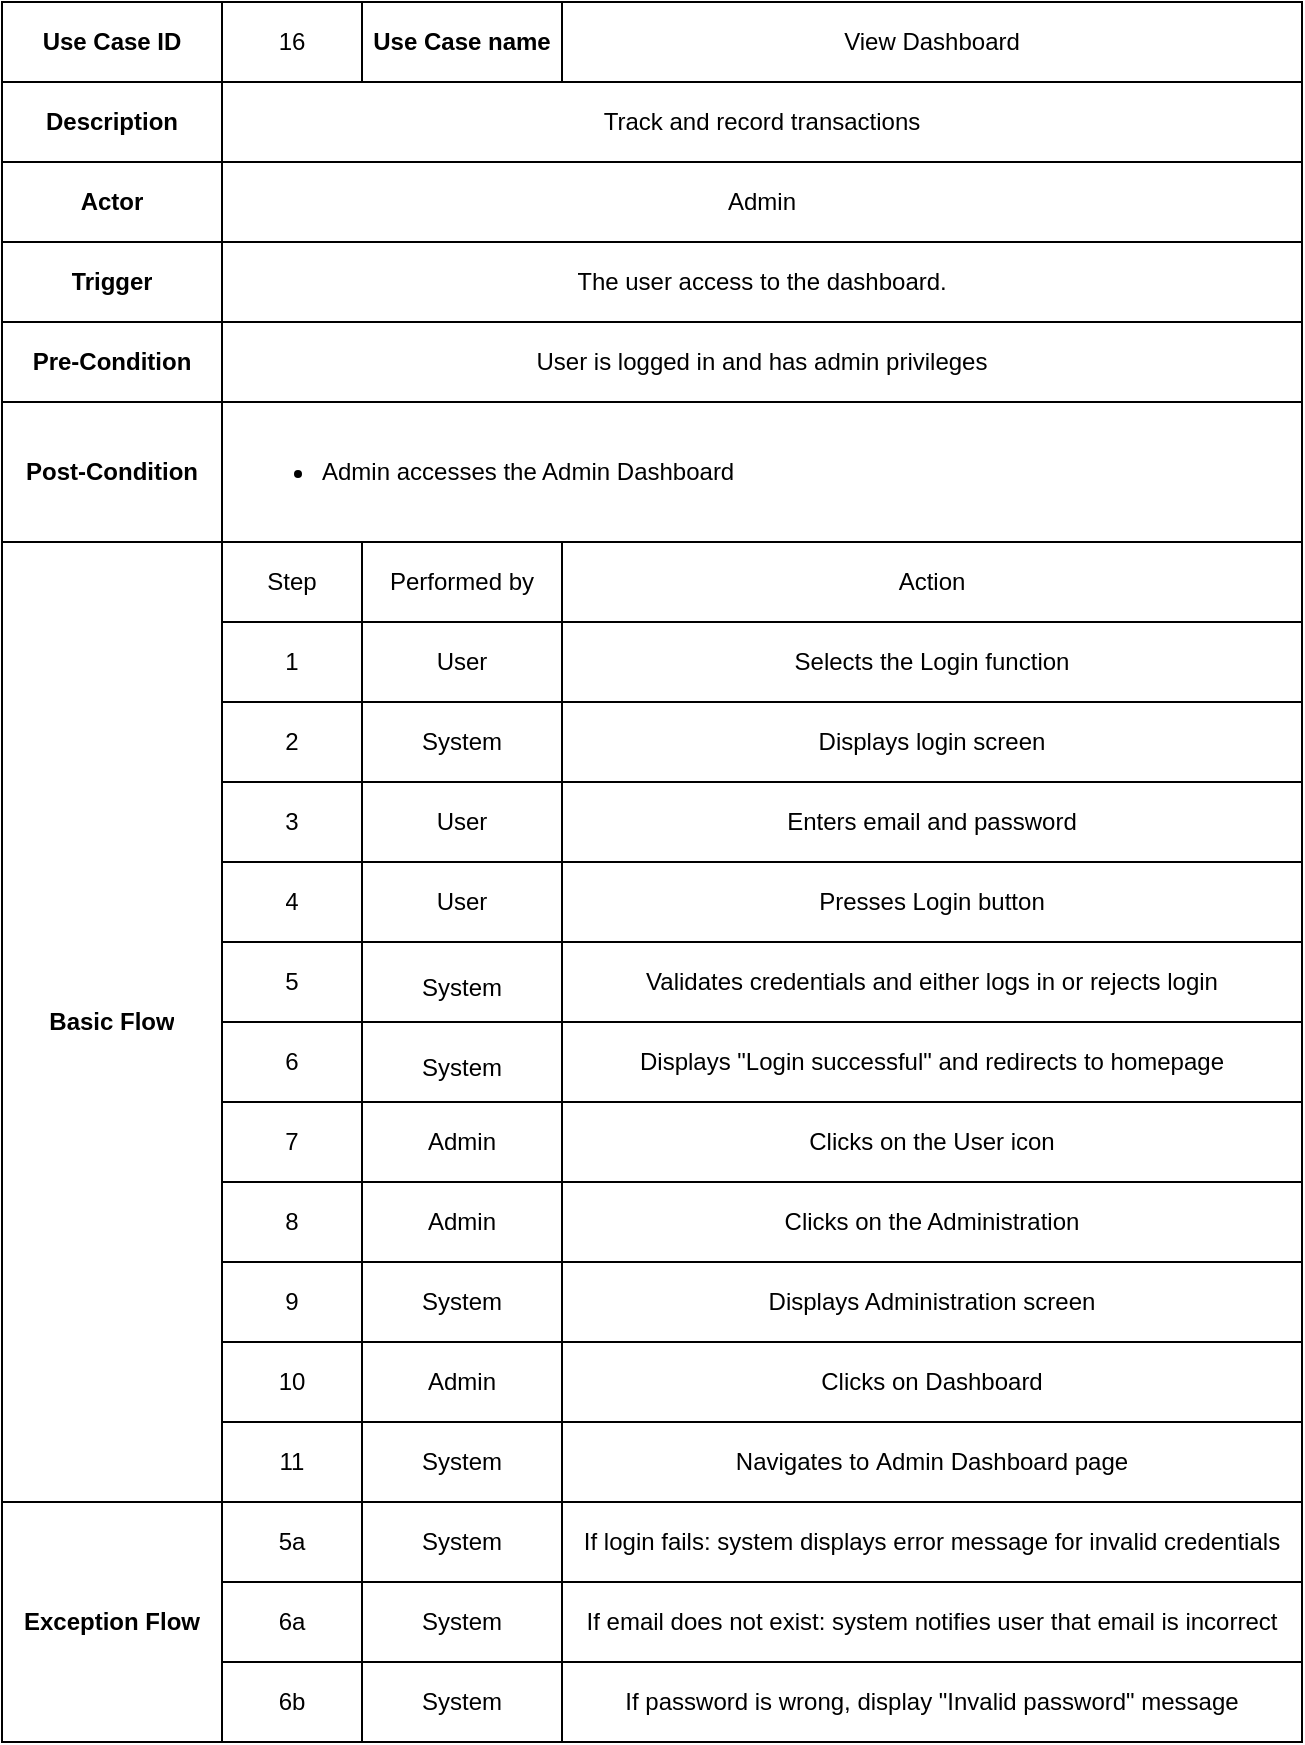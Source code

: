 <mxfile version="26.2.15">
  <diagram name="Page-1" id="wkvMPfwWF0B0VFoY-71S">
    <mxGraphModel dx="3033" dy="1995" grid="1" gridSize="10" guides="1" tooltips="1" connect="1" arrows="1" fold="1" page="1" pageScale="1" pageWidth="850" pageHeight="1100" math="0" shadow="0">
      <root>
        <mxCell id="0" />
        <mxCell id="1" parent="0" />
        <mxCell id="bOydSgZBLQBoUM40e2X1-82" value="" style="shape=table;startSize=0;container=1;collapsible=0;childLayout=tableLayout;labelBackgroundColor=none;" vertex="1" parent="1">
          <mxGeometry x="690" y="30" width="650" height="870.0" as="geometry" />
        </mxCell>
        <mxCell id="bOydSgZBLQBoUM40e2X1-83" value="" style="shape=tableRow;horizontal=0;startSize=0;swimlaneHead=0;swimlaneBody=0;top=0;left=0;bottom=0;right=0;collapsible=0;dropTarget=0;fillColor=none;points=[[0,0.5],[1,0.5]];portConstraint=eastwest;labelBackgroundColor=none;" vertex="1" parent="bOydSgZBLQBoUM40e2X1-82">
          <mxGeometry width="650" height="40" as="geometry" />
        </mxCell>
        <mxCell id="bOydSgZBLQBoUM40e2X1-84" value="Use Case ID" style="shape=partialRectangle;html=1;whiteSpace=wrap;connectable=0;overflow=hidden;fillColor=none;top=0;left=0;bottom=0;right=0;pointerEvents=1;fontStyle=1;labelBackgroundColor=none;" vertex="1" parent="bOydSgZBLQBoUM40e2X1-83">
          <mxGeometry width="110" height="40" as="geometry">
            <mxRectangle width="110" height="40" as="alternateBounds" />
          </mxGeometry>
        </mxCell>
        <mxCell id="bOydSgZBLQBoUM40e2X1-85" value="16" style="shape=partialRectangle;html=1;whiteSpace=wrap;connectable=0;overflow=hidden;fillColor=none;top=0;left=0;bottom=0;right=0;pointerEvents=1;labelBackgroundColor=none;" vertex="1" parent="bOydSgZBLQBoUM40e2X1-83">
          <mxGeometry x="110" width="70" height="40" as="geometry">
            <mxRectangle width="70" height="40" as="alternateBounds" />
          </mxGeometry>
        </mxCell>
        <mxCell id="bOydSgZBLQBoUM40e2X1-86" value="Use Case name" style="shape=partialRectangle;html=1;whiteSpace=wrap;connectable=0;overflow=hidden;fillColor=none;top=0;left=0;bottom=0;right=0;pointerEvents=1;fontStyle=1;labelBackgroundColor=none;" vertex="1" parent="bOydSgZBLQBoUM40e2X1-83">
          <mxGeometry x="180" width="100" height="40" as="geometry">
            <mxRectangle width="100" height="40" as="alternateBounds" />
          </mxGeometry>
        </mxCell>
        <mxCell id="bOydSgZBLQBoUM40e2X1-87" value="View Dashboard" style="shape=partialRectangle;html=1;whiteSpace=wrap;connectable=0;overflow=hidden;fillColor=none;top=0;left=0;bottom=0;right=0;pointerEvents=1;labelBackgroundColor=none;" vertex="1" parent="bOydSgZBLQBoUM40e2X1-83">
          <mxGeometry x="280" width="370" height="40" as="geometry">
            <mxRectangle width="370" height="40" as="alternateBounds" />
          </mxGeometry>
        </mxCell>
        <mxCell id="bOydSgZBLQBoUM40e2X1-88" style="shape=tableRow;horizontal=0;startSize=0;swimlaneHead=0;swimlaneBody=0;top=0;left=0;bottom=0;right=0;collapsible=0;dropTarget=0;fillColor=none;points=[[0,0.5],[1,0.5]];portConstraint=eastwest;align=left;labelBackgroundColor=none;" vertex="1" parent="bOydSgZBLQBoUM40e2X1-82">
          <mxGeometry y="40" width="650" height="40" as="geometry" />
        </mxCell>
        <mxCell id="bOydSgZBLQBoUM40e2X1-89" value="Description" style="shape=partialRectangle;html=1;whiteSpace=wrap;connectable=0;overflow=hidden;fillColor=none;top=0;left=0;bottom=0;right=0;pointerEvents=1;fontStyle=1;labelBackgroundColor=none;" vertex="1" parent="bOydSgZBLQBoUM40e2X1-88">
          <mxGeometry width="110" height="40" as="geometry">
            <mxRectangle width="110" height="40" as="alternateBounds" />
          </mxGeometry>
        </mxCell>
        <mxCell id="bOydSgZBLQBoUM40e2X1-90" value="&lt;div align=&quot;center&quot;&gt;Track and record transactions&lt;/div&gt;" style="shape=partialRectangle;html=1;whiteSpace=wrap;connectable=0;overflow=hidden;fillColor=none;top=0;left=0;bottom=0;right=0;pointerEvents=1;rowspan=1;colspan=3;align=center;spacingLeft=0;spacing=2;spacingRight=0;spacingBottom=0;spacingTop=0;labelBackgroundColor=none;" vertex="1" parent="bOydSgZBLQBoUM40e2X1-88">
          <mxGeometry x="110" width="540" height="40" as="geometry">
            <mxRectangle width="70" height="40" as="alternateBounds" />
          </mxGeometry>
        </mxCell>
        <mxCell id="bOydSgZBLQBoUM40e2X1-91" style="shape=partialRectangle;html=1;whiteSpace=wrap;connectable=0;overflow=hidden;fillColor=none;top=0;left=0;bottom=0;right=0;pointerEvents=1;labelBackgroundColor=none;" vertex="1" visible="0" parent="bOydSgZBLQBoUM40e2X1-88">
          <mxGeometry x="180" width="100" height="40" as="geometry">
            <mxRectangle width="100" height="40" as="alternateBounds" />
          </mxGeometry>
        </mxCell>
        <mxCell id="bOydSgZBLQBoUM40e2X1-92" style="shape=partialRectangle;html=1;whiteSpace=wrap;connectable=0;overflow=hidden;fillColor=none;top=0;left=0;bottom=0;right=0;pointerEvents=1;labelBackgroundColor=none;" vertex="1" visible="0" parent="bOydSgZBLQBoUM40e2X1-88">
          <mxGeometry x="280" width="370" height="40" as="geometry">
            <mxRectangle width="370" height="40" as="alternateBounds" />
          </mxGeometry>
        </mxCell>
        <mxCell id="bOydSgZBLQBoUM40e2X1-93" value="" style="shape=tableRow;horizontal=0;startSize=0;swimlaneHead=0;swimlaneBody=0;top=0;left=0;bottom=0;right=0;collapsible=0;dropTarget=0;fillColor=none;points=[[0,0.5],[1,0.5]];portConstraint=eastwest;labelBackgroundColor=none;" vertex="1" parent="bOydSgZBLQBoUM40e2X1-82">
          <mxGeometry y="80" width="650" height="40" as="geometry" />
        </mxCell>
        <mxCell id="bOydSgZBLQBoUM40e2X1-94" value="Actor" style="shape=partialRectangle;html=1;whiteSpace=wrap;connectable=0;overflow=hidden;fillColor=none;top=0;left=0;bottom=0;right=0;pointerEvents=1;fontStyle=1;labelBackgroundColor=none;" vertex="1" parent="bOydSgZBLQBoUM40e2X1-93">
          <mxGeometry width="110" height="40" as="geometry">
            <mxRectangle width="110" height="40" as="alternateBounds" />
          </mxGeometry>
        </mxCell>
        <mxCell id="bOydSgZBLQBoUM40e2X1-95" value="&lt;div align=&quot;center&quot;&gt;Admin&lt;/div&gt;" style="shape=partialRectangle;html=1;whiteSpace=wrap;connectable=0;overflow=hidden;fillColor=none;top=0;left=0;bottom=0;right=0;pointerEvents=1;rowspan=1;colspan=3;align=center;spacingLeft=0;spacing=2;spacingRight=0;spacingBottom=0;spacingTop=0;labelBackgroundColor=none;" vertex="1" parent="bOydSgZBLQBoUM40e2X1-93">
          <mxGeometry x="110" width="540" height="40" as="geometry">
            <mxRectangle width="70" height="40" as="alternateBounds" />
          </mxGeometry>
        </mxCell>
        <mxCell id="bOydSgZBLQBoUM40e2X1-96" value="" style="shape=partialRectangle;html=1;whiteSpace=wrap;connectable=0;overflow=hidden;fillColor=none;top=0;left=0;bottom=0;right=0;pointerEvents=1;labelBackgroundColor=none;" vertex="1" visible="0" parent="bOydSgZBLQBoUM40e2X1-93">
          <mxGeometry x="180" width="100" height="40" as="geometry">
            <mxRectangle width="100" height="40" as="alternateBounds" />
          </mxGeometry>
        </mxCell>
        <mxCell id="bOydSgZBLQBoUM40e2X1-97" value="" style="shape=partialRectangle;html=1;whiteSpace=wrap;connectable=0;overflow=hidden;fillColor=none;top=0;left=0;bottom=0;right=0;pointerEvents=1;labelBackgroundColor=none;" vertex="1" visible="0" parent="bOydSgZBLQBoUM40e2X1-93">
          <mxGeometry x="280" width="370" height="40" as="geometry">
            <mxRectangle width="370" height="40" as="alternateBounds" />
          </mxGeometry>
        </mxCell>
        <mxCell id="bOydSgZBLQBoUM40e2X1-98" style="shape=tableRow;horizontal=0;startSize=0;swimlaneHead=0;swimlaneBody=0;top=0;left=0;bottom=0;right=0;collapsible=0;dropTarget=0;fillColor=none;points=[[0,0.5],[1,0.5]];portConstraint=eastwest;labelBackgroundColor=none;" vertex="1" parent="bOydSgZBLQBoUM40e2X1-82">
          <mxGeometry y="120" width="650" height="40" as="geometry" />
        </mxCell>
        <mxCell id="bOydSgZBLQBoUM40e2X1-99" value="Trigger" style="shape=partialRectangle;html=1;whiteSpace=wrap;connectable=0;overflow=hidden;fillColor=none;top=0;left=0;bottom=0;right=0;pointerEvents=1;fontStyle=1;labelBackgroundColor=none;" vertex="1" parent="bOydSgZBLQBoUM40e2X1-98">
          <mxGeometry width="110" height="40" as="geometry">
            <mxRectangle width="110" height="40" as="alternateBounds" />
          </mxGeometry>
        </mxCell>
        <mxCell id="bOydSgZBLQBoUM40e2X1-100" value="&lt;div align=&quot;center&quot;&gt;The user access to the dashboard.&lt;/div&gt;" style="shape=partialRectangle;html=1;whiteSpace=wrap;connectable=0;overflow=hidden;fillColor=none;top=0;left=0;bottom=0;right=0;pointerEvents=1;rowspan=1;colspan=3;align=center;spacingLeft=0;spacing=2;spacingRight=0;spacingBottom=0;spacingTop=0;labelBackgroundColor=none;" vertex="1" parent="bOydSgZBLQBoUM40e2X1-98">
          <mxGeometry x="110" width="540" height="40" as="geometry">
            <mxRectangle width="70" height="40" as="alternateBounds" />
          </mxGeometry>
        </mxCell>
        <mxCell id="bOydSgZBLQBoUM40e2X1-101" style="shape=partialRectangle;html=1;whiteSpace=wrap;connectable=0;overflow=hidden;fillColor=none;top=0;left=0;bottom=0;right=0;pointerEvents=1;labelBackgroundColor=none;" vertex="1" visible="0" parent="bOydSgZBLQBoUM40e2X1-98">
          <mxGeometry x="180" width="100" height="40" as="geometry">
            <mxRectangle width="100" height="40" as="alternateBounds" />
          </mxGeometry>
        </mxCell>
        <mxCell id="bOydSgZBLQBoUM40e2X1-102" style="shape=partialRectangle;html=1;whiteSpace=wrap;connectable=0;overflow=hidden;fillColor=none;top=0;left=0;bottom=0;right=0;pointerEvents=1;labelBackgroundColor=none;" vertex="1" visible="0" parent="bOydSgZBLQBoUM40e2X1-98">
          <mxGeometry x="280" width="370" height="40" as="geometry">
            <mxRectangle width="370" height="40" as="alternateBounds" />
          </mxGeometry>
        </mxCell>
        <mxCell id="bOydSgZBLQBoUM40e2X1-103" value="" style="shape=tableRow;horizontal=0;startSize=0;swimlaneHead=0;swimlaneBody=0;top=0;left=0;bottom=0;right=0;collapsible=0;dropTarget=0;fillColor=none;points=[[0,0.5],[1,0.5]];portConstraint=eastwest;labelBackgroundColor=none;" vertex="1" parent="bOydSgZBLQBoUM40e2X1-82">
          <mxGeometry y="160" width="650" height="40" as="geometry" />
        </mxCell>
        <mxCell id="bOydSgZBLQBoUM40e2X1-104" value="Pre-Condition" style="shape=partialRectangle;html=1;whiteSpace=wrap;connectable=0;overflow=hidden;fillColor=none;top=0;left=0;bottom=0;right=0;pointerEvents=1;fontStyle=1;labelBackgroundColor=none;" vertex="1" parent="bOydSgZBLQBoUM40e2X1-103">
          <mxGeometry width="110" height="40" as="geometry">
            <mxRectangle width="110" height="40" as="alternateBounds" />
          </mxGeometry>
        </mxCell>
        <mxCell id="bOydSgZBLQBoUM40e2X1-105" value="&lt;div align=&quot;center&quot;&gt;User is logged in and has admin privileges&lt;/div&gt;" style="shape=partialRectangle;html=1;whiteSpace=wrap;connectable=0;overflow=hidden;fillColor=none;top=0;left=0;bottom=0;right=0;pointerEvents=1;rowspan=1;colspan=3;align=center;spacingLeft=0;spacing=2;spacingRight=0;spacingBottom=0;spacingTop=0;labelBackgroundColor=none;" vertex="1" parent="bOydSgZBLQBoUM40e2X1-103">
          <mxGeometry x="110" width="540" height="40" as="geometry">
            <mxRectangle width="70" height="40" as="alternateBounds" />
          </mxGeometry>
        </mxCell>
        <mxCell id="bOydSgZBLQBoUM40e2X1-106" value="" style="shape=partialRectangle;html=1;whiteSpace=wrap;connectable=0;overflow=hidden;fillColor=none;top=0;left=0;bottom=0;right=0;pointerEvents=1;labelBackgroundColor=none;" vertex="1" visible="0" parent="bOydSgZBLQBoUM40e2X1-103">
          <mxGeometry x="180" width="100" height="40" as="geometry">
            <mxRectangle width="100" height="40" as="alternateBounds" />
          </mxGeometry>
        </mxCell>
        <mxCell id="bOydSgZBLQBoUM40e2X1-107" value="" style="shape=partialRectangle;html=1;whiteSpace=wrap;connectable=0;overflow=hidden;fillColor=none;top=0;left=0;bottom=0;right=0;pointerEvents=1;labelBackgroundColor=none;" vertex="1" visible="0" parent="bOydSgZBLQBoUM40e2X1-103">
          <mxGeometry x="280" width="370" height="40" as="geometry">
            <mxRectangle width="370" height="40" as="alternateBounds" />
          </mxGeometry>
        </mxCell>
        <mxCell id="bOydSgZBLQBoUM40e2X1-108" style="shape=tableRow;horizontal=0;startSize=0;swimlaneHead=0;swimlaneBody=0;top=0;left=0;bottom=0;right=0;collapsible=0;dropTarget=0;fillColor=none;points=[[0,0.5],[1,0.5]];portConstraint=eastwest;labelBackgroundColor=none;" vertex="1" parent="bOydSgZBLQBoUM40e2X1-82">
          <mxGeometry y="200" width="650" height="70" as="geometry" />
        </mxCell>
        <mxCell id="bOydSgZBLQBoUM40e2X1-109" value="&lt;div&gt;Post-Condition&lt;/div&gt;" style="shape=partialRectangle;html=1;whiteSpace=wrap;connectable=0;overflow=hidden;fillColor=none;top=0;left=0;bottom=0;right=0;pointerEvents=1;fontStyle=1;labelBackgroundColor=none;" vertex="1" parent="bOydSgZBLQBoUM40e2X1-108">
          <mxGeometry width="110" height="70" as="geometry">
            <mxRectangle width="110" height="70" as="alternateBounds" />
          </mxGeometry>
        </mxCell>
        <mxCell id="bOydSgZBLQBoUM40e2X1-110" value="&lt;div style=&quot;line-height: 160%;&quot;&gt;&lt;ul&gt;&lt;li&gt;&lt;span style=&quot;text-align: center;&quot;&gt;Admin accesses the Admin Dashboard&lt;/span&gt;&lt;/li&gt;&lt;/ul&gt;&lt;/div&gt;" style="shape=partialRectangle;html=1;whiteSpace=wrap;connectable=0;overflow=hidden;fillColor=none;top=0;left=0;bottom=0;right=0;pointerEvents=1;rowspan=1;colspan=3;align=left;spacingLeft=10;spacing=0;labelBackgroundColor=none;" vertex="1" parent="bOydSgZBLQBoUM40e2X1-108">
          <mxGeometry x="110" width="540" height="70" as="geometry">
            <mxRectangle width="70" height="70" as="alternateBounds" />
          </mxGeometry>
        </mxCell>
        <mxCell id="bOydSgZBLQBoUM40e2X1-111" style="shape=partialRectangle;html=1;whiteSpace=wrap;connectable=0;overflow=hidden;fillColor=none;top=0;left=0;bottom=0;right=0;pointerEvents=1;labelBackgroundColor=none;" vertex="1" visible="0" parent="bOydSgZBLQBoUM40e2X1-108">
          <mxGeometry x="180" width="100" height="70" as="geometry">
            <mxRectangle width="100" height="70" as="alternateBounds" />
          </mxGeometry>
        </mxCell>
        <mxCell id="bOydSgZBLQBoUM40e2X1-112" style="shape=partialRectangle;html=1;whiteSpace=wrap;connectable=0;overflow=hidden;fillColor=none;top=0;left=0;bottom=0;right=0;pointerEvents=1;labelBackgroundColor=none;" vertex="1" visible="0" parent="bOydSgZBLQBoUM40e2X1-108">
          <mxGeometry x="280" width="370" height="70" as="geometry">
            <mxRectangle width="370" height="70" as="alternateBounds" />
          </mxGeometry>
        </mxCell>
        <mxCell id="bOydSgZBLQBoUM40e2X1-113" value="" style="shape=tableRow;horizontal=0;startSize=0;swimlaneHead=0;swimlaneBody=0;top=0;left=0;bottom=0;right=0;collapsible=0;dropTarget=0;fillColor=none;points=[[0,0.5],[1,0.5]];portConstraint=eastwest;labelBackgroundColor=none;" vertex="1" parent="bOydSgZBLQBoUM40e2X1-82">
          <mxGeometry y="270" width="650" height="40" as="geometry" />
        </mxCell>
        <mxCell id="bOydSgZBLQBoUM40e2X1-114" value="Basic Flow" style="shape=partialRectangle;html=1;whiteSpace=wrap;connectable=0;overflow=hidden;fillColor=none;top=0;left=0;bottom=0;right=0;pointerEvents=1;fontStyle=1;labelBackgroundColor=none;rowspan=12;colspan=1;" vertex="1" parent="bOydSgZBLQBoUM40e2X1-113">
          <mxGeometry width="110" height="480" as="geometry">
            <mxRectangle width="110" height="40" as="alternateBounds" />
          </mxGeometry>
        </mxCell>
        <mxCell id="bOydSgZBLQBoUM40e2X1-115" value="Step" style="shape=partialRectangle;html=1;whiteSpace=wrap;connectable=0;overflow=hidden;fillColor=none;top=0;left=0;bottom=0;right=0;pointerEvents=1;labelBackgroundColor=none;" vertex="1" parent="bOydSgZBLQBoUM40e2X1-113">
          <mxGeometry x="110" width="70" height="40" as="geometry">
            <mxRectangle width="70" height="40" as="alternateBounds" />
          </mxGeometry>
        </mxCell>
        <mxCell id="bOydSgZBLQBoUM40e2X1-116" value="Performed by" style="shape=partialRectangle;html=1;whiteSpace=wrap;connectable=0;overflow=hidden;fillColor=none;top=0;left=0;bottom=0;right=0;pointerEvents=1;labelBackgroundColor=none;" vertex="1" parent="bOydSgZBLQBoUM40e2X1-113">
          <mxGeometry x="180" width="100" height="40" as="geometry">
            <mxRectangle width="100" height="40" as="alternateBounds" />
          </mxGeometry>
        </mxCell>
        <mxCell id="bOydSgZBLQBoUM40e2X1-117" value="Action" style="shape=partialRectangle;html=1;whiteSpace=wrap;connectable=0;overflow=hidden;fillColor=none;top=0;left=0;bottom=0;right=0;pointerEvents=1;labelBackgroundColor=none;" vertex="1" parent="bOydSgZBLQBoUM40e2X1-113">
          <mxGeometry x="280" width="370" height="40" as="geometry">
            <mxRectangle width="370" height="40" as="alternateBounds" />
          </mxGeometry>
        </mxCell>
        <mxCell id="bOydSgZBLQBoUM40e2X1-118" value="" style="shape=tableRow;horizontal=0;startSize=0;swimlaneHead=0;swimlaneBody=0;top=0;left=0;bottom=0;right=0;collapsible=0;dropTarget=0;fillColor=none;points=[[0,0.5],[1,0.5]];portConstraint=eastwest;labelBackgroundColor=none;" vertex="1" parent="bOydSgZBLQBoUM40e2X1-82">
          <mxGeometry y="310" width="650" height="40" as="geometry" />
        </mxCell>
        <mxCell id="bOydSgZBLQBoUM40e2X1-119" value="" style="shape=partialRectangle;html=1;whiteSpace=wrap;connectable=0;overflow=hidden;fillColor=none;top=0;left=0;bottom=0;right=0;pointerEvents=1;labelBackgroundColor=none;" vertex="1" visible="0" parent="bOydSgZBLQBoUM40e2X1-118">
          <mxGeometry width="110" height="40" as="geometry">
            <mxRectangle width="110" height="40" as="alternateBounds" />
          </mxGeometry>
        </mxCell>
        <mxCell id="bOydSgZBLQBoUM40e2X1-120" value="1" style="shape=partialRectangle;html=1;whiteSpace=wrap;connectable=0;overflow=hidden;fillColor=none;top=0;left=0;bottom=0;right=0;pointerEvents=1;labelBackgroundColor=none;" vertex="1" parent="bOydSgZBLQBoUM40e2X1-118">
          <mxGeometry x="110" width="70" height="40" as="geometry">
            <mxRectangle width="70" height="40" as="alternateBounds" />
          </mxGeometry>
        </mxCell>
        <mxCell id="bOydSgZBLQBoUM40e2X1-121" value="User" style="shape=partialRectangle;html=1;whiteSpace=wrap;connectable=0;overflow=hidden;fillColor=none;top=0;left=0;bottom=0;right=0;pointerEvents=1;labelBackgroundColor=none;" vertex="1" parent="bOydSgZBLQBoUM40e2X1-118">
          <mxGeometry x="180" width="100" height="40" as="geometry">
            <mxRectangle width="100" height="40" as="alternateBounds" />
          </mxGeometry>
        </mxCell>
        <mxCell id="bOydSgZBLQBoUM40e2X1-122" value="Selects the Login function" style="shape=partialRectangle;html=1;whiteSpace=wrap;connectable=0;overflow=hidden;fillColor=none;top=0;left=0;bottom=0;right=0;pointerEvents=1;labelBackgroundColor=none;" vertex="1" parent="bOydSgZBLQBoUM40e2X1-118">
          <mxGeometry x="280" width="370" height="40" as="geometry">
            <mxRectangle width="370" height="40" as="alternateBounds" />
          </mxGeometry>
        </mxCell>
        <mxCell id="bOydSgZBLQBoUM40e2X1-123" value="" style="shape=tableRow;horizontal=0;startSize=0;swimlaneHead=0;swimlaneBody=0;top=0;left=0;bottom=0;right=0;collapsible=0;dropTarget=0;fillColor=none;points=[[0,0.5],[1,0.5]];portConstraint=eastwest;labelBackgroundColor=none;" vertex="1" parent="bOydSgZBLQBoUM40e2X1-82">
          <mxGeometry y="350" width="650" height="40" as="geometry" />
        </mxCell>
        <mxCell id="bOydSgZBLQBoUM40e2X1-124" value="" style="shape=partialRectangle;html=1;whiteSpace=wrap;connectable=0;overflow=hidden;fillColor=none;top=0;left=0;bottom=0;right=0;pointerEvents=1;labelBackgroundColor=none;" vertex="1" visible="0" parent="bOydSgZBLQBoUM40e2X1-123">
          <mxGeometry width="110" height="40" as="geometry">
            <mxRectangle width="110" height="40" as="alternateBounds" />
          </mxGeometry>
        </mxCell>
        <mxCell id="bOydSgZBLQBoUM40e2X1-125" value="2" style="shape=partialRectangle;html=1;whiteSpace=wrap;connectable=0;overflow=hidden;fillColor=none;top=0;left=0;bottom=0;right=0;pointerEvents=1;labelBackgroundColor=none;" vertex="1" parent="bOydSgZBLQBoUM40e2X1-123">
          <mxGeometry x="110" width="70" height="40" as="geometry">
            <mxRectangle width="70" height="40" as="alternateBounds" />
          </mxGeometry>
        </mxCell>
        <mxCell id="bOydSgZBLQBoUM40e2X1-126" value="System" style="shape=partialRectangle;html=1;whiteSpace=wrap;connectable=0;overflow=hidden;fillColor=none;top=0;left=0;bottom=0;right=0;pointerEvents=1;labelBackgroundColor=none;" vertex="1" parent="bOydSgZBLQBoUM40e2X1-123">
          <mxGeometry x="180" width="100" height="40" as="geometry">
            <mxRectangle width="100" height="40" as="alternateBounds" />
          </mxGeometry>
        </mxCell>
        <mxCell id="bOydSgZBLQBoUM40e2X1-127" value="Displays login screen" style="shape=partialRectangle;html=1;whiteSpace=wrap;connectable=0;overflow=hidden;fillColor=none;top=0;left=0;bottom=0;right=0;pointerEvents=1;labelBackgroundColor=none;" vertex="1" parent="bOydSgZBLQBoUM40e2X1-123">
          <mxGeometry x="280" width="370" height="40" as="geometry">
            <mxRectangle width="370" height="40" as="alternateBounds" />
          </mxGeometry>
        </mxCell>
        <mxCell id="bOydSgZBLQBoUM40e2X1-128" value="" style="shape=tableRow;horizontal=0;startSize=0;swimlaneHead=0;swimlaneBody=0;top=0;left=0;bottom=0;right=0;collapsible=0;dropTarget=0;fillColor=none;points=[[0,0.5],[1,0.5]];portConstraint=eastwest;labelBackgroundColor=none;" vertex="1" parent="bOydSgZBLQBoUM40e2X1-82">
          <mxGeometry y="390" width="650" height="40" as="geometry" />
        </mxCell>
        <mxCell id="bOydSgZBLQBoUM40e2X1-129" value="" style="shape=partialRectangle;html=1;whiteSpace=wrap;connectable=0;overflow=hidden;fillColor=none;top=0;left=0;bottom=0;right=0;pointerEvents=1;labelBackgroundColor=none;" vertex="1" visible="0" parent="bOydSgZBLQBoUM40e2X1-128">
          <mxGeometry width="110" height="40" as="geometry">
            <mxRectangle width="110" height="40" as="alternateBounds" />
          </mxGeometry>
        </mxCell>
        <mxCell id="bOydSgZBLQBoUM40e2X1-130" value="3" style="shape=partialRectangle;html=1;whiteSpace=wrap;connectable=0;overflow=hidden;fillColor=none;top=0;left=0;bottom=0;right=0;pointerEvents=1;labelBackgroundColor=none;" vertex="1" parent="bOydSgZBLQBoUM40e2X1-128">
          <mxGeometry x="110" width="70" height="40" as="geometry">
            <mxRectangle width="70" height="40" as="alternateBounds" />
          </mxGeometry>
        </mxCell>
        <mxCell id="bOydSgZBLQBoUM40e2X1-131" value="User" style="shape=partialRectangle;html=1;whiteSpace=wrap;connectable=0;overflow=hidden;fillColor=none;top=0;left=0;bottom=0;right=0;pointerEvents=1;labelBackgroundColor=none;" vertex="1" parent="bOydSgZBLQBoUM40e2X1-128">
          <mxGeometry x="180" width="100" height="40" as="geometry">
            <mxRectangle width="100" height="40" as="alternateBounds" />
          </mxGeometry>
        </mxCell>
        <mxCell id="bOydSgZBLQBoUM40e2X1-132" value="Enters email and password" style="shape=partialRectangle;html=1;whiteSpace=wrap;connectable=0;overflow=hidden;fillColor=none;top=0;left=0;bottom=0;right=0;pointerEvents=1;labelBackgroundColor=none;" vertex="1" parent="bOydSgZBLQBoUM40e2X1-128">
          <mxGeometry x="280" width="370" height="40" as="geometry">
            <mxRectangle width="370" height="40" as="alternateBounds" />
          </mxGeometry>
        </mxCell>
        <mxCell id="bOydSgZBLQBoUM40e2X1-133" value="" style="shape=tableRow;horizontal=0;startSize=0;swimlaneHead=0;swimlaneBody=0;top=0;left=0;bottom=0;right=0;collapsible=0;dropTarget=0;fillColor=none;points=[[0,0.5],[1,0.5]];portConstraint=eastwest;labelBackgroundColor=none;" vertex="1" parent="bOydSgZBLQBoUM40e2X1-82">
          <mxGeometry y="430" width="650" height="40" as="geometry" />
        </mxCell>
        <mxCell id="bOydSgZBLQBoUM40e2X1-134" value="" style="shape=partialRectangle;html=1;whiteSpace=wrap;connectable=0;overflow=hidden;fillColor=none;top=0;left=0;bottom=0;right=0;pointerEvents=1;labelBackgroundColor=none;" vertex="1" visible="0" parent="bOydSgZBLQBoUM40e2X1-133">
          <mxGeometry width="110" height="40" as="geometry">
            <mxRectangle width="110" height="40" as="alternateBounds" />
          </mxGeometry>
        </mxCell>
        <mxCell id="bOydSgZBLQBoUM40e2X1-135" value="4" style="shape=partialRectangle;html=1;whiteSpace=wrap;connectable=0;overflow=hidden;fillColor=none;top=0;left=0;bottom=0;right=0;pointerEvents=1;labelBackgroundColor=none;" vertex="1" parent="bOydSgZBLQBoUM40e2X1-133">
          <mxGeometry x="110" width="70" height="40" as="geometry">
            <mxRectangle width="70" height="40" as="alternateBounds" />
          </mxGeometry>
        </mxCell>
        <mxCell id="bOydSgZBLQBoUM40e2X1-136" value="User" style="shape=partialRectangle;html=1;whiteSpace=wrap;connectable=0;overflow=hidden;fillColor=none;top=0;left=0;bottom=0;right=0;pointerEvents=1;labelBackgroundColor=none;" vertex="1" parent="bOydSgZBLQBoUM40e2X1-133">
          <mxGeometry x="180" width="100" height="40" as="geometry">
            <mxRectangle width="100" height="40" as="alternateBounds" />
          </mxGeometry>
        </mxCell>
        <mxCell id="bOydSgZBLQBoUM40e2X1-137" value="Presses Login button" style="shape=partialRectangle;html=1;whiteSpace=wrap;connectable=0;overflow=hidden;fillColor=none;top=0;left=0;bottom=0;right=0;pointerEvents=1;labelBackgroundColor=none;" vertex="1" parent="bOydSgZBLQBoUM40e2X1-133">
          <mxGeometry x="280" width="370" height="40" as="geometry">
            <mxRectangle width="370" height="40" as="alternateBounds" />
          </mxGeometry>
        </mxCell>
        <mxCell id="bOydSgZBLQBoUM40e2X1-138" value="" style="shape=tableRow;horizontal=0;startSize=0;swimlaneHead=0;swimlaneBody=0;top=0;left=0;bottom=0;right=0;collapsible=0;dropTarget=0;fillColor=none;points=[[0,0.5],[1,0.5]];portConstraint=eastwest;labelBackgroundColor=none;" vertex="1" parent="bOydSgZBLQBoUM40e2X1-82">
          <mxGeometry y="470" width="650" height="40" as="geometry" />
        </mxCell>
        <mxCell id="bOydSgZBLQBoUM40e2X1-139" value="" style="shape=partialRectangle;html=1;whiteSpace=wrap;connectable=0;overflow=hidden;fillColor=none;top=0;left=0;bottom=0;right=0;pointerEvents=1;labelBackgroundColor=none;" vertex="1" visible="0" parent="bOydSgZBLQBoUM40e2X1-138">
          <mxGeometry width="110" height="40" as="geometry">
            <mxRectangle width="110" height="40" as="alternateBounds" />
          </mxGeometry>
        </mxCell>
        <mxCell id="bOydSgZBLQBoUM40e2X1-140" value="5" style="shape=partialRectangle;html=1;whiteSpace=wrap;connectable=0;overflow=hidden;fillColor=none;top=0;left=0;bottom=0;right=0;pointerEvents=1;labelBackgroundColor=none;" vertex="1" parent="bOydSgZBLQBoUM40e2X1-138">
          <mxGeometry x="110" width="70" height="40" as="geometry">
            <mxRectangle width="70" height="40" as="alternateBounds" />
          </mxGeometry>
        </mxCell>
        <mxCell id="bOydSgZBLQBoUM40e2X1-141" value="&lt;table&gt;&lt;tbody&gt;&lt;tr&gt;&lt;td data-end=&quot;998&quot; data-start=&quot;991&quot; class=&quot;max-w-[calc(var(--thread-content-max-width)*2/3)]&quot;&gt;&lt;/td&gt;&lt;/tr&gt;&lt;/tbody&gt;&lt;/table&gt;&lt;table&gt;&lt;tbody&gt;&lt;tr&gt;&lt;td data-end=&quot;1013&quot; data-start=&quot;998&quot; class=&quot;max-w-[calc(var(--thread-content-max-width)*2/3)]&quot;&gt;System&lt;/td&gt;&lt;/tr&gt;&lt;/tbody&gt;&lt;/table&gt;" style="shape=partialRectangle;html=1;whiteSpace=wrap;connectable=0;overflow=hidden;fillColor=none;top=0;left=0;bottom=0;right=0;pointerEvents=1;labelBackgroundColor=none;" vertex="1" parent="bOydSgZBLQBoUM40e2X1-138">
          <mxGeometry x="180" width="100" height="40" as="geometry">
            <mxRectangle width="100" height="40" as="alternateBounds" />
          </mxGeometry>
        </mxCell>
        <mxCell id="bOydSgZBLQBoUM40e2X1-142" value="Validates credentials and either logs in or rejects login" style="shape=partialRectangle;html=1;whiteSpace=wrap;connectable=0;overflow=hidden;fillColor=none;top=0;left=0;bottom=0;right=0;pointerEvents=1;labelBackgroundColor=none;" vertex="1" parent="bOydSgZBLQBoUM40e2X1-138">
          <mxGeometry x="280" width="370" height="40" as="geometry">
            <mxRectangle width="370" height="40" as="alternateBounds" />
          </mxGeometry>
        </mxCell>
        <mxCell id="bOydSgZBLQBoUM40e2X1-143" value="" style="shape=tableRow;horizontal=0;startSize=0;swimlaneHead=0;swimlaneBody=0;top=0;left=0;bottom=0;right=0;collapsible=0;dropTarget=0;fillColor=none;points=[[0,0.5],[1,0.5]];portConstraint=eastwest;labelBackgroundColor=none;" vertex="1" parent="bOydSgZBLQBoUM40e2X1-82">
          <mxGeometry y="510" width="650" height="40" as="geometry" />
        </mxCell>
        <mxCell id="bOydSgZBLQBoUM40e2X1-144" value="" style="shape=partialRectangle;html=1;whiteSpace=wrap;connectable=0;overflow=hidden;fillColor=none;top=0;left=0;bottom=0;right=0;pointerEvents=1;labelBackgroundColor=none;" vertex="1" visible="0" parent="bOydSgZBLQBoUM40e2X1-143">
          <mxGeometry width="110" height="40" as="geometry">
            <mxRectangle width="110" height="40" as="alternateBounds" />
          </mxGeometry>
        </mxCell>
        <mxCell id="bOydSgZBLQBoUM40e2X1-145" value="6" style="shape=partialRectangle;html=1;whiteSpace=wrap;connectable=0;overflow=hidden;fillColor=none;top=0;left=0;bottom=0;right=0;pointerEvents=1;labelBackgroundColor=none;" vertex="1" parent="bOydSgZBLQBoUM40e2X1-143">
          <mxGeometry x="110" width="70" height="40" as="geometry">
            <mxRectangle width="70" height="40" as="alternateBounds" />
          </mxGeometry>
        </mxCell>
        <mxCell id="bOydSgZBLQBoUM40e2X1-146" value="&lt;table&gt;&lt;tbody&gt;&lt;tr&gt;&lt;td data-end=&quot;998&quot; data-start=&quot;991&quot; class=&quot;max-w-[calc(var(--thread-content-max-width)*2/3)]&quot;&gt;&lt;/td&gt;&lt;/tr&gt;&lt;/tbody&gt;&lt;/table&gt;&lt;table&gt;&lt;tbody&gt;&lt;tr&gt;&lt;td data-end=&quot;1013&quot; data-start=&quot;998&quot; class=&quot;max-w-[calc(var(--thread-content-max-width)*2/3)]&quot;&gt;System&lt;/td&gt;&lt;/tr&gt;&lt;/tbody&gt;&lt;/table&gt;" style="shape=partialRectangle;html=1;whiteSpace=wrap;connectable=0;overflow=hidden;fillColor=none;top=0;left=0;bottom=0;right=0;pointerEvents=1;labelBackgroundColor=none;" vertex="1" parent="bOydSgZBLQBoUM40e2X1-143">
          <mxGeometry x="180" width="100" height="40" as="geometry">
            <mxRectangle width="100" height="40" as="alternateBounds" />
          </mxGeometry>
        </mxCell>
        <mxCell id="bOydSgZBLQBoUM40e2X1-147" value="Displays &quot;Login successful&quot; and redirects to homepage" style="shape=partialRectangle;html=1;whiteSpace=wrap;connectable=0;overflow=hidden;fillColor=none;top=0;left=0;bottom=0;right=0;pointerEvents=1;labelBackgroundColor=none;" vertex="1" parent="bOydSgZBLQBoUM40e2X1-143">
          <mxGeometry x="280" width="370" height="40" as="geometry">
            <mxRectangle width="370" height="40" as="alternateBounds" />
          </mxGeometry>
        </mxCell>
        <mxCell id="bOydSgZBLQBoUM40e2X1-249" style="shape=tableRow;horizontal=0;startSize=0;swimlaneHead=0;swimlaneBody=0;top=0;left=0;bottom=0;right=0;collapsible=0;dropTarget=0;fillColor=none;points=[[0,0.5],[1,0.5]];portConstraint=eastwest;labelBackgroundColor=none;" vertex="1" parent="bOydSgZBLQBoUM40e2X1-82">
          <mxGeometry y="550" width="650" height="40" as="geometry" />
        </mxCell>
        <mxCell id="bOydSgZBLQBoUM40e2X1-250" style="shape=partialRectangle;html=1;whiteSpace=wrap;connectable=0;overflow=hidden;fillColor=none;top=0;left=0;bottom=0;right=0;pointerEvents=1;labelBackgroundColor=none;" vertex="1" visible="0" parent="bOydSgZBLQBoUM40e2X1-249">
          <mxGeometry width="110" height="40" as="geometry">
            <mxRectangle width="110" height="40" as="alternateBounds" />
          </mxGeometry>
        </mxCell>
        <mxCell id="bOydSgZBLQBoUM40e2X1-251" value="7" style="shape=partialRectangle;html=1;whiteSpace=wrap;connectable=0;overflow=hidden;fillColor=none;top=0;left=0;bottom=0;right=0;pointerEvents=1;labelBackgroundColor=none;" vertex="1" parent="bOydSgZBLQBoUM40e2X1-249">
          <mxGeometry x="110" width="70" height="40" as="geometry">
            <mxRectangle width="70" height="40" as="alternateBounds" />
          </mxGeometry>
        </mxCell>
        <mxCell id="bOydSgZBLQBoUM40e2X1-252" value="Admin" style="shape=partialRectangle;html=1;whiteSpace=wrap;connectable=0;overflow=hidden;fillColor=none;top=0;left=0;bottom=0;right=0;pointerEvents=1;labelBackgroundColor=none;" vertex="1" parent="bOydSgZBLQBoUM40e2X1-249">
          <mxGeometry x="180" width="100" height="40" as="geometry">
            <mxRectangle width="100" height="40" as="alternateBounds" />
          </mxGeometry>
        </mxCell>
        <mxCell id="bOydSgZBLQBoUM40e2X1-253" value="Clicks on the User icon" style="shape=partialRectangle;html=1;whiteSpace=wrap;connectable=0;overflow=hidden;fillColor=none;top=0;left=0;bottom=0;right=0;pointerEvents=1;labelBackgroundColor=none;" vertex="1" parent="bOydSgZBLQBoUM40e2X1-249">
          <mxGeometry x="280" width="370" height="40" as="geometry">
            <mxRectangle width="370" height="40" as="alternateBounds" />
          </mxGeometry>
        </mxCell>
        <mxCell id="bOydSgZBLQBoUM40e2X1-264" style="shape=tableRow;horizontal=0;startSize=0;swimlaneHead=0;swimlaneBody=0;top=0;left=0;bottom=0;right=0;collapsible=0;dropTarget=0;fillColor=none;points=[[0,0.5],[1,0.5]];portConstraint=eastwest;labelBackgroundColor=none;" vertex="1" parent="bOydSgZBLQBoUM40e2X1-82">
          <mxGeometry y="590" width="650" height="40" as="geometry" />
        </mxCell>
        <mxCell id="bOydSgZBLQBoUM40e2X1-265" style="shape=partialRectangle;html=1;whiteSpace=wrap;connectable=0;overflow=hidden;fillColor=none;top=0;left=0;bottom=0;right=0;pointerEvents=1;labelBackgroundColor=none;" vertex="1" visible="0" parent="bOydSgZBLQBoUM40e2X1-264">
          <mxGeometry width="110" height="40" as="geometry">
            <mxRectangle width="110" height="40" as="alternateBounds" />
          </mxGeometry>
        </mxCell>
        <mxCell id="bOydSgZBLQBoUM40e2X1-266" value="8" style="shape=partialRectangle;html=1;whiteSpace=wrap;connectable=0;overflow=hidden;fillColor=none;top=0;left=0;bottom=0;right=0;pointerEvents=1;labelBackgroundColor=none;" vertex="1" parent="bOydSgZBLQBoUM40e2X1-264">
          <mxGeometry x="110" width="70" height="40" as="geometry">
            <mxRectangle width="70" height="40" as="alternateBounds" />
          </mxGeometry>
        </mxCell>
        <mxCell id="bOydSgZBLQBoUM40e2X1-267" value="Admin" style="shape=partialRectangle;html=1;whiteSpace=wrap;connectable=0;overflow=hidden;fillColor=none;top=0;left=0;bottom=0;right=0;pointerEvents=1;labelBackgroundColor=none;" vertex="1" parent="bOydSgZBLQBoUM40e2X1-264">
          <mxGeometry x="180" width="100" height="40" as="geometry">
            <mxRectangle width="100" height="40" as="alternateBounds" />
          </mxGeometry>
        </mxCell>
        <mxCell id="bOydSgZBLQBoUM40e2X1-268" value="Clicks on the Administration" style="shape=partialRectangle;html=1;whiteSpace=wrap;connectable=0;overflow=hidden;fillColor=none;top=0;left=0;bottom=0;right=0;pointerEvents=1;labelBackgroundColor=none;" vertex="1" parent="bOydSgZBLQBoUM40e2X1-264">
          <mxGeometry x="280" width="370" height="40" as="geometry">
            <mxRectangle width="370" height="40" as="alternateBounds" />
          </mxGeometry>
        </mxCell>
        <mxCell id="bOydSgZBLQBoUM40e2X1-259" style="shape=tableRow;horizontal=0;startSize=0;swimlaneHead=0;swimlaneBody=0;top=0;left=0;bottom=0;right=0;collapsible=0;dropTarget=0;fillColor=none;points=[[0,0.5],[1,0.5]];portConstraint=eastwest;labelBackgroundColor=none;" vertex="1" parent="bOydSgZBLQBoUM40e2X1-82">
          <mxGeometry y="630" width="650" height="40" as="geometry" />
        </mxCell>
        <mxCell id="bOydSgZBLQBoUM40e2X1-260" style="shape=partialRectangle;html=1;whiteSpace=wrap;connectable=0;overflow=hidden;fillColor=none;top=0;left=0;bottom=0;right=0;pointerEvents=1;labelBackgroundColor=none;" vertex="1" visible="0" parent="bOydSgZBLQBoUM40e2X1-259">
          <mxGeometry width="110" height="40" as="geometry">
            <mxRectangle width="110" height="40" as="alternateBounds" />
          </mxGeometry>
        </mxCell>
        <mxCell id="bOydSgZBLQBoUM40e2X1-261" value="9" style="shape=partialRectangle;html=1;whiteSpace=wrap;connectable=0;overflow=hidden;fillColor=none;top=0;left=0;bottom=0;right=0;pointerEvents=1;labelBackgroundColor=none;" vertex="1" parent="bOydSgZBLQBoUM40e2X1-259">
          <mxGeometry x="110" width="70" height="40" as="geometry">
            <mxRectangle width="70" height="40" as="alternateBounds" />
          </mxGeometry>
        </mxCell>
        <mxCell id="bOydSgZBLQBoUM40e2X1-262" value="System" style="shape=partialRectangle;html=1;whiteSpace=wrap;connectable=0;overflow=hidden;fillColor=none;top=0;left=0;bottom=0;right=0;pointerEvents=1;labelBackgroundColor=none;" vertex="1" parent="bOydSgZBLQBoUM40e2X1-259">
          <mxGeometry x="180" width="100" height="40" as="geometry">
            <mxRectangle width="100" height="40" as="alternateBounds" />
          </mxGeometry>
        </mxCell>
        <mxCell id="bOydSgZBLQBoUM40e2X1-263" value="Displays Administration screen" style="shape=partialRectangle;html=1;whiteSpace=wrap;connectable=0;overflow=hidden;fillColor=none;top=0;left=0;bottom=0;right=0;pointerEvents=1;labelBackgroundColor=none;" vertex="1" parent="bOydSgZBLQBoUM40e2X1-259">
          <mxGeometry x="280" width="370" height="40" as="geometry">
            <mxRectangle width="370" height="40" as="alternateBounds" />
          </mxGeometry>
        </mxCell>
        <mxCell id="bOydSgZBLQBoUM40e2X1-254" style="shape=tableRow;horizontal=0;startSize=0;swimlaneHead=0;swimlaneBody=0;top=0;left=0;bottom=0;right=0;collapsible=0;dropTarget=0;fillColor=none;points=[[0,0.5],[1,0.5]];portConstraint=eastwest;labelBackgroundColor=none;" vertex="1" parent="bOydSgZBLQBoUM40e2X1-82">
          <mxGeometry y="670" width="650" height="40" as="geometry" />
        </mxCell>
        <mxCell id="bOydSgZBLQBoUM40e2X1-255" style="shape=partialRectangle;html=1;whiteSpace=wrap;connectable=0;overflow=hidden;fillColor=none;top=0;left=0;bottom=0;right=0;pointerEvents=1;labelBackgroundColor=none;" vertex="1" visible="0" parent="bOydSgZBLQBoUM40e2X1-254">
          <mxGeometry width="110" height="40" as="geometry">
            <mxRectangle width="110" height="40" as="alternateBounds" />
          </mxGeometry>
        </mxCell>
        <mxCell id="bOydSgZBLQBoUM40e2X1-256" value="10" style="shape=partialRectangle;html=1;whiteSpace=wrap;connectable=0;overflow=hidden;fillColor=none;top=0;left=0;bottom=0;right=0;pointerEvents=1;labelBackgroundColor=none;" vertex="1" parent="bOydSgZBLQBoUM40e2X1-254">
          <mxGeometry x="110" width="70" height="40" as="geometry">
            <mxRectangle width="70" height="40" as="alternateBounds" />
          </mxGeometry>
        </mxCell>
        <mxCell id="bOydSgZBLQBoUM40e2X1-257" value="Admin" style="shape=partialRectangle;html=1;whiteSpace=wrap;connectable=0;overflow=hidden;fillColor=none;top=0;left=0;bottom=0;right=0;pointerEvents=1;labelBackgroundColor=none;" vertex="1" parent="bOydSgZBLQBoUM40e2X1-254">
          <mxGeometry x="180" width="100" height="40" as="geometry">
            <mxRectangle width="100" height="40" as="alternateBounds" />
          </mxGeometry>
        </mxCell>
        <mxCell id="bOydSgZBLQBoUM40e2X1-258" value="Clicks on Dashboard" style="shape=partialRectangle;html=1;whiteSpace=wrap;connectable=0;overflow=hidden;fillColor=none;top=0;left=0;bottom=0;right=0;pointerEvents=1;labelBackgroundColor=none;" vertex="1" parent="bOydSgZBLQBoUM40e2X1-254">
          <mxGeometry x="280" width="370" height="40" as="geometry">
            <mxRectangle width="370" height="40" as="alternateBounds" />
          </mxGeometry>
        </mxCell>
        <mxCell id="bOydSgZBLQBoUM40e2X1-272" style="shape=tableRow;horizontal=0;startSize=0;swimlaneHead=0;swimlaneBody=0;top=0;left=0;bottom=0;right=0;collapsible=0;dropTarget=0;fillColor=none;points=[[0,0.5],[1,0.5]];portConstraint=eastwest;labelBackgroundColor=none;" vertex="1" parent="bOydSgZBLQBoUM40e2X1-82">
          <mxGeometry y="710" width="650" height="40" as="geometry" />
        </mxCell>
        <mxCell id="bOydSgZBLQBoUM40e2X1-273" style="shape=partialRectangle;html=1;whiteSpace=wrap;connectable=0;overflow=hidden;fillColor=none;top=0;left=0;bottom=0;right=0;pointerEvents=1;labelBackgroundColor=none;" vertex="1" visible="0" parent="bOydSgZBLQBoUM40e2X1-272">
          <mxGeometry width="110" height="40" as="geometry">
            <mxRectangle width="110" height="40" as="alternateBounds" />
          </mxGeometry>
        </mxCell>
        <mxCell id="bOydSgZBLQBoUM40e2X1-274" value="11" style="shape=partialRectangle;html=1;whiteSpace=wrap;connectable=0;overflow=hidden;fillColor=none;top=0;left=0;bottom=0;right=0;pointerEvents=1;labelBackgroundColor=none;" vertex="1" parent="bOydSgZBLQBoUM40e2X1-272">
          <mxGeometry x="110" width="70" height="40" as="geometry">
            <mxRectangle width="70" height="40" as="alternateBounds" />
          </mxGeometry>
        </mxCell>
        <mxCell id="bOydSgZBLQBoUM40e2X1-275" value="System" style="shape=partialRectangle;html=1;whiteSpace=wrap;connectable=0;overflow=hidden;fillColor=none;top=0;left=0;bottom=0;right=0;pointerEvents=1;labelBackgroundColor=none;" vertex="1" parent="bOydSgZBLQBoUM40e2X1-272">
          <mxGeometry x="180" width="100" height="40" as="geometry">
            <mxRectangle width="100" height="40" as="alternateBounds" />
          </mxGeometry>
        </mxCell>
        <mxCell id="bOydSgZBLQBoUM40e2X1-276" value="Navigates to&amp;nbsp;&lt;span data-end=&quot;1239&quot; data-start=&quot;1215&quot;&gt;Admin Dashboard page&lt;/span&gt;" style="shape=partialRectangle;html=1;whiteSpace=wrap;connectable=0;overflow=hidden;fillColor=none;top=0;left=0;bottom=0;right=0;pointerEvents=1;labelBackgroundColor=none;" vertex="1" parent="bOydSgZBLQBoUM40e2X1-272">
          <mxGeometry x="280" width="370" height="40" as="geometry">
            <mxRectangle width="370" height="40" as="alternateBounds" />
          </mxGeometry>
        </mxCell>
        <mxCell id="bOydSgZBLQBoUM40e2X1-148" value="" style="shape=tableRow;horizontal=0;startSize=0;swimlaneHead=0;swimlaneBody=0;top=0;left=0;bottom=0;right=0;collapsible=0;dropTarget=0;fillColor=none;points=[[0,0.5],[1,0.5]];portConstraint=eastwest;labelBackgroundColor=none;" vertex="1" parent="bOydSgZBLQBoUM40e2X1-82">
          <mxGeometry y="750" width="650" height="40" as="geometry" />
        </mxCell>
        <mxCell id="bOydSgZBLQBoUM40e2X1-149" value="&lt;strong&gt;Exception Flow&lt;/strong&gt;" style="shape=partialRectangle;html=1;whiteSpace=wrap;connectable=0;overflow=hidden;fillColor=none;top=0;left=0;bottom=0;right=0;pointerEvents=1;rowspan=3;colspan=1;labelBackgroundColor=none;" vertex="1" parent="bOydSgZBLQBoUM40e2X1-148">
          <mxGeometry width="110" height="120" as="geometry">
            <mxRectangle width="110" height="40" as="alternateBounds" />
          </mxGeometry>
        </mxCell>
        <mxCell id="bOydSgZBLQBoUM40e2X1-150" value="5a" style="shape=partialRectangle;html=1;whiteSpace=wrap;connectable=0;overflow=hidden;fillColor=none;top=0;left=0;bottom=0;right=0;pointerEvents=1;labelBackgroundColor=none;" vertex="1" parent="bOydSgZBLQBoUM40e2X1-148">
          <mxGeometry x="110" width="70" height="40" as="geometry">
            <mxRectangle width="70" height="40" as="alternateBounds" />
          </mxGeometry>
        </mxCell>
        <mxCell id="bOydSgZBLQBoUM40e2X1-151" value="System" style="shape=partialRectangle;html=1;whiteSpace=wrap;connectable=0;overflow=hidden;fillColor=none;top=0;left=0;bottom=0;right=0;pointerEvents=1;labelBackgroundColor=none;" vertex="1" parent="bOydSgZBLQBoUM40e2X1-148">
          <mxGeometry x="180" width="100" height="40" as="geometry">
            <mxRectangle width="100" height="40" as="alternateBounds" />
          </mxGeometry>
        </mxCell>
        <mxCell id="bOydSgZBLQBoUM40e2X1-152" value="If login fails: system displays error message for invalid credentials" style="shape=partialRectangle;html=1;whiteSpace=wrap;connectable=0;overflow=hidden;fillColor=none;top=0;left=0;bottom=0;right=0;pointerEvents=1;labelBackgroundColor=none;" vertex="1" parent="bOydSgZBLQBoUM40e2X1-148">
          <mxGeometry x="280" width="370" height="40" as="geometry">
            <mxRectangle width="370" height="40" as="alternateBounds" />
          </mxGeometry>
        </mxCell>
        <mxCell id="bOydSgZBLQBoUM40e2X1-153" value="" style="shape=tableRow;horizontal=0;startSize=0;swimlaneHead=0;swimlaneBody=0;top=0;left=0;bottom=0;right=0;collapsible=0;dropTarget=0;fillColor=none;points=[[0,0.5],[1,0.5]];portConstraint=eastwest;labelBackgroundColor=none;" vertex="1" parent="bOydSgZBLQBoUM40e2X1-82">
          <mxGeometry y="790" width="650" height="40" as="geometry" />
        </mxCell>
        <mxCell id="bOydSgZBLQBoUM40e2X1-154" value="" style="shape=partialRectangle;html=1;whiteSpace=wrap;connectable=0;overflow=hidden;fillColor=none;top=0;left=0;bottom=0;right=0;pointerEvents=1;labelBackgroundColor=none;" vertex="1" visible="0" parent="bOydSgZBLQBoUM40e2X1-153">
          <mxGeometry width="110" height="40" as="geometry">
            <mxRectangle width="110" height="40" as="alternateBounds" />
          </mxGeometry>
        </mxCell>
        <mxCell id="bOydSgZBLQBoUM40e2X1-155" value="6a" style="shape=partialRectangle;html=1;whiteSpace=wrap;connectable=0;overflow=hidden;fillColor=none;top=0;left=0;bottom=0;right=0;pointerEvents=1;labelBackgroundColor=none;" vertex="1" parent="bOydSgZBLQBoUM40e2X1-153">
          <mxGeometry x="110" width="70" height="40" as="geometry">
            <mxRectangle width="70" height="40" as="alternateBounds" />
          </mxGeometry>
        </mxCell>
        <mxCell id="bOydSgZBLQBoUM40e2X1-156" value="System" style="shape=partialRectangle;html=1;whiteSpace=wrap;connectable=0;overflow=hidden;fillColor=none;top=0;left=0;bottom=0;right=0;pointerEvents=1;labelBackgroundColor=none;" vertex="1" parent="bOydSgZBLQBoUM40e2X1-153">
          <mxGeometry x="180" width="100" height="40" as="geometry">
            <mxRectangle width="100" height="40" as="alternateBounds" />
          </mxGeometry>
        </mxCell>
        <mxCell id="bOydSgZBLQBoUM40e2X1-157" value="If email does not exist: system notifies user that email is incorrect" style="shape=partialRectangle;html=1;whiteSpace=wrap;connectable=0;overflow=hidden;fillColor=none;top=0;left=0;bottom=0;right=0;pointerEvents=1;labelBackgroundColor=none;" vertex="1" parent="bOydSgZBLQBoUM40e2X1-153">
          <mxGeometry x="280" width="370" height="40" as="geometry">
            <mxRectangle width="370" height="40" as="alternateBounds" />
          </mxGeometry>
        </mxCell>
        <mxCell id="bOydSgZBLQBoUM40e2X1-158" value="" style="shape=tableRow;horizontal=0;startSize=0;swimlaneHead=0;swimlaneBody=0;top=0;left=0;bottom=0;right=0;collapsible=0;dropTarget=0;fillColor=none;points=[[0,0.5],[1,0.5]];portConstraint=eastwest;labelBackgroundColor=none;" vertex="1" parent="bOydSgZBLQBoUM40e2X1-82">
          <mxGeometry y="830" width="650" height="40" as="geometry" />
        </mxCell>
        <mxCell id="bOydSgZBLQBoUM40e2X1-159" value="" style="shape=partialRectangle;html=1;whiteSpace=wrap;connectable=0;overflow=hidden;fillColor=none;top=0;left=0;bottom=0;right=0;pointerEvents=1;labelBackgroundColor=none;" vertex="1" visible="0" parent="bOydSgZBLQBoUM40e2X1-158">
          <mxGeometry width="110" height="40" as="geometry">
            <mxRectangle width="110" height="40" as="alternateBounds" />
          </mxGeometry>
        </mxCell>
        <mxCell id="bOydSgZBLQBoUM40e2X1-160" value="6b" style="shape=partialRectangle;html=1;whiteSpace=wrap;connectable=0;overflow=hidden;fillColor=none;top=0;left=0;bottom=0;right=0;pointerEvents=1;labelBackgroundColor=none;" vertex="1" parent="bOydSgZBLQBoUM40e2X1-158">
          <mxGeometry x="110" width="70" height="40" as="geometry">
            <mxRectangle width="70" height="40" as="alternateBounds" />
          </mxGeometry>
        </mxCell>
        <mxCell id="bOydSgZBLQBoUM40e2X1-161" value="System" style="shape=partialRectangle;html=1;whiteSpace=wrap;connectable=0;overflow=hidden;fillColor=none;top=0;left=0;bottom=0;right=0;pointerEvents=1;labelBackgroundColor=none;" vertex="1" parent="bOydSgZBLQBoUM40e2X1-158">
          <mxGeometry x="180" width="100" height="40" as="geometry">
            <mxRectangle width="100" height="40" as="alternateBounds" />
          </mxGeometry>
        </mxCell>
        <mxCell id="bOydSgZBLQBoUM40e2X1-162" value="If password is wrong, display &quot;Invalid password&quot; message" style="shape=partialRectangle;html=1;whiteSpace=wrap;connectable=0;overflow=hidden;fillColor=none;top=0;left=0;bottom=0;right=0;pointerEvents=1;labelBackgroundColor=none;" vertex="1" parent="bOydSgZBLQBoUM40e2X1-158">
          <mxGeometry x="280" width="370" height="40" as="geometry">
            <mxRectangle width="370" height="40" as="alternateBounds" />
          </mxGeometry>
        </mxCell>
      </root>
    </mxGraphModel>
  </diagram>
</mxfile>
